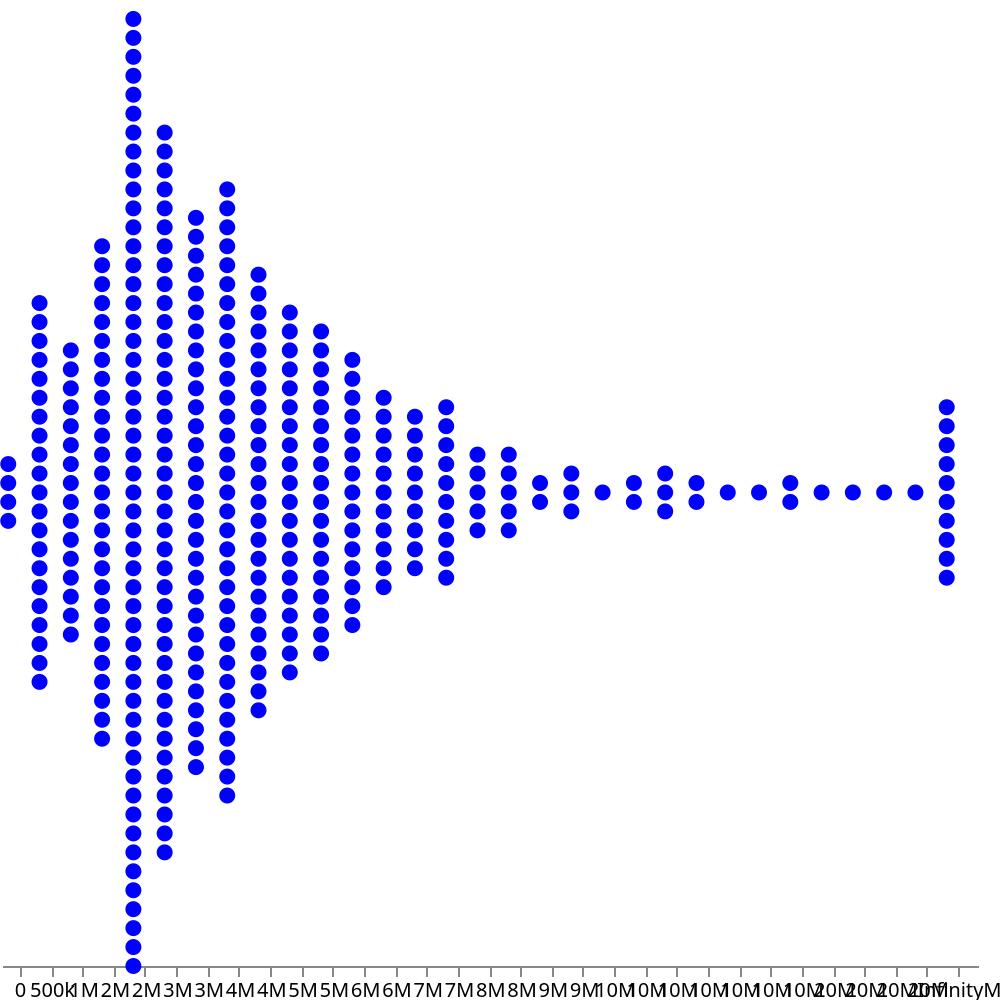 {
  "$schema": "https://vega.github.io/schema/vega/v3.0.json",
  "width": 500,
  "height": 500,
  "autosize": {"type": "fit", "resize": true, "contains": "padding"},
  "data": [
    {
      "name": "source",
      "values": [
        {
          "value": 50872319,
          "label": "GARE DU NORD",
          "rank": 1
        },
        {
          "value": 47738502,
          "label": "GARE DU NORD-RER",
          "rank": 1
        },
        {
          "value": 37192652,
          "label": "GARE DE LYON-RER",
          "rank": 2
        },
        {
          "value": 45879586,
          "label": "SAINT-LAZARE",
          "rank": 2
        },
        {
          "value": 36352115,
          "label": "GARE DE LYON",
          "rank": 3
        },
        {
          "value": 31115228,
          "label": "LA DEFENSE-RER",
          "rank": 3
        },
        {
          "value": 30359225,
          "label": "MONTPARNASSE-BIENVENUE",
          "rank": 4
        },
        {
          "value": 26356131,
          "label": "CHATELET-LES HALLES-RER",
          "rank": 4
        },
        {
          "value": 22934672,
          "label": "NANTERRE-PREFECTURE",
          "rank": 5
        },
        {
          "value": 20373189,
          "label": "GARE DE L'EST",
          "rank": 5
        },
        {
          "value": 18340798,
          "label": "REPUBLIQUE",
          "rank": 6
        },
        {
          "value": 12969924,
          "label": "VAL DE FONTENAY",
          "rank": 6
        },
        {
          "value": 8989578,
          "label": "MASSY-PALAISEAU",
          "rank": 7
        },
        {
          "value": 17491541,
          "label": "BIBLIOTHEQUE",
          "rank": 7
        },
        {
          "value": 8404924,
          "label": "CHARLES DE GAULLE-ETOILE-RER",
          "rank": 8
        },
        {
          "value": 16128080,
          "label": "LES HALLES",
          "rank": 8
        },
        {
          "value": 15031139,
          "label": "LA DEFENSE",
          "rank": 9
        },
        {
          "value": 7862183,
          "label": "NOISY-LE-GRAND-MONT D'EST",
          "rank": 9
        },
        {
          "value": 7355560,
          "label": "SAINT-MICHEL-NOTRE-DAME",
          "rank": 10
        },
        {
          "value": 13466536,
          "label": "CHATELET",
          "rank": 10
        },
        {
          "value": 13225099,
          "label": "BASTILLE",
          "rank": 11
        },
        {
          "value": 6911244,
          "label": "CITE UNIVERSITAIRE",
          "rank": 11
        },
        {
          "value": 11764439,
          "label": "HOTEL DE VILLE",
          "rank": 12
        },
        {
          "value": 6718268,
          "label": "VINCENNES",
          "rank": 12
        },
        {
          "value": 11462253,
          "label": "PLACE D'ITALIE",
          "rank": 13
        },
        {
          "value": 6407808,
          "label": "ANTONY",
          "rank": 13
        },
        {
          "value": 6183873,
          "label": "RUEIL-MALMAISON",
          "rank": 14
        },
        {
          "value": 11402348,
          "label": "BELLEVILLE",
          "rank": 14
        },
        {
          "value": 10981914,
          "label": "OPERA",
          "rank": 15
        },
        {
          "value": 5755055,
          "label": "AUBER",
          "rank": 15
        },
        {
          "value": 10899310,
          "label": "FRANKLIN D. ROOSEVELT",
          "rank": 16
        },
        {
          "value": 5499946,
          "label": "LUXEMBOURG",
          "rank": 16
        },
        {
          "value": 10856026,
          "label": "BARBES-ROCHECHOUART",
          "rank": 17
        },
        {
          "value": 5390454,
          "label": "NEUILLY-PLAISANCE",
          "rank": 17
        },
        {
          "value": 10317385,
          "label": "ESPLANADE DE LA DEFENSE",
          "rank": 18
        },
        {
          "value": 5157016,
          "label": "MARNE-LA-VALLEE-CHESSY",
          "rank": 18
        },
        {
          "value": 5000661,
          "label": "DENFERT-ROCHEREAU-RER",
          "rank": 19
        },
        {
          "value": 10145616,
          "label": "STRASBOURG-SAINT-DENIS",
          "rank": 19
        },
        {
          "value": 9621986,
          "label": "PALAIS-ROYAL",
          "rank": 20
        },
        {
          "value": 4868790,
          "label": "NOISY-CHAMPS",
          "rank": 20
        },
        {
          "value": 9438016,
          "label": "GARE D'AUSTERLITZ",
          "rank": 21
        },
        {
          "value": 4501642,
          "label": "NANTERRE-UNIVERSITE",
          "rank": 21
        },
        {
          "value": 4462976,
          "label": "BOURG-LA-REINE",
          "rank": 22
        },
        {
          "value": 9083545,
          "label": "PORTE MAILLOT",
          "rank": 22
        },
        {
          "value": 9024733,
          "label": "PLACE CLICHY",
          "rank": 23
        },
        {
          "value": 4454977,
          "label": "SAINT-GERMAIN-EN-LAYE",
          "rank": 23
        },
        {
          "value": 8792715,
          "label": "NATION",
          "rank": 24
        },
        {
          "value": 4171797,
          "label": "NATION-RER",
          "rank": 24
        },
        {
          "value": 8432306,
          "label": "PORTE DE CLIGNANCOURT",
          "rank": 25
        },
        {
          "value": 4141694,
          "label": "TORCY",
          "rank": 25
        },
        {
          "value": 8381433,
          "label": "CHARLES DE GAULLE-ETOILE",
          "rank": 26
        },
        {
          "value": 4094800,
          "label": "VAL D'EUROPE",
          "rank": 26
        },
        {
          "value": 8351649,
          "label": "TROCADERO",
          "rank": 27
        },
        {
          "value": 3823443,
          "label": "JOINVILLE-LE-PONT",
          "rank": 27
        },
        {
          "value": 3609052,
          "label": "NANTERRE-VILLE",
          "rank": 28
        },
        {
          "value": 8000496,
          "label": "LA MOTTE-PICQUET-GRENELLE",
          "rank": 28
        },
        {
          "value": 3564563,
          "label": "SAINT-MAUR-CRETEIL",
          "rank": 29
        },
        {
          "value": 7963672,
          "label": "MARCADET-POISSONNIERS",
          "rank": 29
        },
        {
          "value": 3552088,
          "label": "LAPLACE",
          "rank": 30
        },
        {
          "value": 7932555,
          "label": "BIR-HAKEIM",
          "rank": 30
        },
        {
          "value": 7737626,
          "label": "BOBIGNY-PABLO PICASSO",
          "rank": 31
        },
        {
          "value": 3461601,
          "label": "CHAMPIGNY",
          "rank": 31
        },
        {
          "value": 3384237,
          "label": "PORT ROYAL",
          "rank": 32
        },
        {
          "value": 7562865,
          "label": "SAINT-MICHEL",
          "rank": 32
        },
        {
          "value": 7381123,
          "label": "AUBERVILLIERS-PANTIN-QUATRE CHEMINS",
          "rank": 33
        },
        {
          "value": 3343757,
          "label": "ARCUEIL-CACHAN",
          "rank": 33
        },
        {
          "value": 7356084,
          "label": "HAVRE-CAUMARTIN",
          "rank": 34
        },
        {
          "value": 3158806,
          "label": "LA CROIX DE BERNY",
          "rank": 34
        },
        {
          "value": 7335865,
          "label": "MAIRIE DE MONTREUIL",
          "rank": 35
        },
        {
          "value": 2987714,
          "label": "BUSSY-SAINT-GEORGES",
          "rank": 35
        },
        {
          "value": 7274236,
          "label": "CHATILLON-MONTROUGE",
          "rank": 36
        },
        {
          "value": 2704755,
          "label": "NOGENT-SUR-MARNE",
          "rank": 36
        },
        {
          "value": 2681812,
          "label": "NOISIEL",
          "rank": 37
        },
        {
          "value": 7103304,
          "label": "OLYMPIADES",
          "rank": 37
        },
        {
          "value": 7095196,
          "label": "GAMBETTA",
          "rank": 38
        },
        {
          "value": 2554932,
          "label": "FONTENAY-SOUS-BOIS",
          "rank": 38
        },
        {
          "value": 2482050,
          "label": "BOISSY-SAINT-LEGER",
          "rank": 39
        },
        {
          "value": 7089241,
          "label": "MAIRIE DE CLICHY",
          "rank": 39
        },
        {
          "value": 7063687,
          "label": "STALINGRAD",
          "rank": 40
        },
        {
          "value": 2431429,
          "label": "ORSAY-VILLE",
          "rank": 40
        },
        {
          "value": 2298313,
          "label": "SUCY-BONNEUIL",
          "rank": 41
        },
        {
          "value": 7058223,
          "label": "PORTE DE VINCENNES",
          "rank": 41
        },
        {
          "value": 6992609,
          "label": "MADELEINE",
          "rank": 42
        },
        {
          "value": 2209283,
          "label": "CHATOU-CROISSY",
          "rank": 42
        },
        {
          "value": 2198203,
          "label": "BAGNEUX",
          "rank": 43
        },
        {
          "value": 6945565,
          "label": "CHAUSSEE D'ANTIN-LA FAYETTE",
          "rank": 43
        },
        {
          "value": 6889717,
          "label": "GRANDS BOULEVARDS",
          "rank": 44
        },
        {
          "value": 2165738,
          "label": "GENTILLY",
          "rank": 44
        },
        {
          "value": 2151853,
          "label": "BRY-SUR-MARNE",
          "rank": 45
        },
        {
          "value": 6865612,
          "label": "VILLEJUIF-LOUIS ARAGON",
          "rank": 45
        },
        {
          "value": 6815851,
          "label": "PONT DE NEUILLY",
          "rank": 46
        },
        {
          "value": 2125885,
          "label": "LE PARC DE SAINT-MAUR",
          "rank": 46
        },
        {
          "value": 2122393,
          "label": "LE VESINET-LE PECQ",
          "rank": 47
        },
        {
          "value": 6643601,
          "label": "PORTE D'ORLEANS",
          "rank": 47
        },
        {
          "value": 2007606,
          "label": "ROBINSON",
          "rank": 48
        },
        {
          "value": 6630341,
          "label": "LA CHAPELLE",
          "rank": 48
        },
        {
          "value": 6290697,
          "label": "INVALIDES",
          "rank": 49
        },
        {
          "value": 1860491,
          "label": "LA VARENNE-CHENNEVIERES",
          "rank": 49
        },
        {
          "value": 6175537,
          "label": "CRIMEE",
          "rank": 50
        },
        {
          "value": 1806210,
          "label": "LES BACONNETS",
          "rank": 50
        },
        {
          "value": 6164559,
          "label": "MAIRIE DE MONTROUGE",
          "rank": 51
        },
        {
          "value": 1600341,
          "label": "LOGNES",
          "rank": 51
        },
        {
          "value": 6158849,
          "label": "SAINT-PAUL",
          "rank": 52
        },
        {
          "value": 1248923,
          "label": "LE VESINET-CENTRE",
          "rank": 52
        },
        {
          "value": 6133119,
          "label": "JAURES",
          "rank": 53
        },
        {
          "value": 1115170,
          "label": "FONTENAY-AUX-ROSES",
          "rank": 53
        },
        {
          "value": 6099638,
          "label": "SAINT-MANDE-TOURELLE",
          "rank": 54
        },
        {
          "value": 1028405,
          "label": "PALAISEAU",
          "rank": 54
        },
        {
          "value": 6080322,
          "label": "PORTE DE VERSAILLES",
          "rank": 55
        },
        {
          "value": 974338,
          "label": "SAINT-REMY-LES-CHEVREUSE",
          "rank": 55
        },
        {
          "value": 6063343,
          "label": "VILLIERS",
          "rank": 56
        },
        {
          "value": 923888,
          "label": "LE GUICHET",
          "rank": 56
        },
        {
          "value": 6013067,
          "label": "LA COURNEUVE-8 MAI 1945",
          "rank": 57
        },
        {
          "value": 923579,
          "label": "PALAISEAU-VILLEBON",
          "rank": 57
        },
        {
          "value": 5896554,
          "label": "ODEON",
          "rank": 58
        },
        {
          "value": 816797,
          "label": "LOZERE",
          "rank": 58
        },
        {
          "value": 766786,
          "label": "GIF-SUR-YVETTE",
          "rank": 59
        },
        {
          "value": 5895561,
          "label": "MIROMESNIL",
          "rank": 59
        },
        {
          "value": 5891713,
          "label": "GEORGE V",
          "rank": 60
        },
        {
          "value": 714901,
          "label": "BURES-SUR-YVETTE",
          "rank": 60
        },
        {
          "value": 5890665,
          "label": "ANVERS",
          "rank": 61
        },
        {
          "value": 708085,
          "label": "FONTAINE-MICHALON",
          "rank": 61
        },
        {
          "value": 5884810,
          "label": "GALLIENI",
          "rank": 62
        },
        {
          "value": 706968,
          "label": "SCEAUX",
          "rank": 62
        },
        {
          "value": 5879264,
          "label": "MARCEL SEMBAT",
          "rank": 63
        },
        {
          "value": 611015,
          "label": "MASSY-VERRIERES",
          "rank": 63
        },
        {
          "value": 5859214,
          "label": "COUR SAINT-EMILION",
          "rank": 64
        },
        {
          "value": 610753,
          "label": "COURCELLE-SUR-YVETTE",
          "rank": 64
        },
        {
          "value": 585494,
          "label": "PARC DE SCEAUX",
          "rank": 65
        },
        {
          "value": 5847907,
          "label": "CONCORDE",
          "rank": 65
        },
        {
          "value": 5765809,
          "label": "REUILLY-DIDEROT",
          "rank": 66
        },
        {
          "value": 451954,
          "label": "LA HACQUINIERE",
          "rank": 66
        },
        {
          "value": 5740806,
          "label": "LES SABLONS",
          "rank": 67
        },
        {
          "value": 5589061,
          "label": "PIGALLE",
          "rank": 68
        },
        {
          "value": 5581700,
          "label": "CHATEAU DE VINCENNES",
          "rank": 69
        },
        {
          "value": 5544847,
          "label": "BERCY",
          "rank": 70
        },
        {
          "value": 5533112,
          "label": "CONVENTION",
          "rank": 71
        },
        {
          "value": 5317006,
          "label": "REAUMUR-SEBASTOPOL",
          "rank": 72
        },
        {
          "value": 5316753,
          "label": "DAUMESNIL",
          "rank": 73
        },
        {
          "value": 5311324,
          "label": "PORTE DE SAINT-CLOUD",
          "rank": 74
        },
        {
          "value": 5245603,
          "label": "GABRIEL PERI",
          "rank": 75
        },
        {
          "value": 5215902,
          "label": "CROIX DE CHAVAUX",
          "rank": 76
        },
        {
          "value": 5207485,
          "label": "ALESIA",
          "rank": 77
        },
        {
          "value": 5178469,
          "label": "SEVRES-BABYLONE",
          "rank": 78
        },
        {
          "value": 5157761,
          "label": "RICHELIEU-DROUOT",
          "rank": 79
        },
        {
          "value": 5126473,
          "label": "PORTE DE PANTIN",
          "rank": 80
        },
        {
          "value": 5085421,
          "label": "HOCHE",
          "rank": 81
        },
        {
          "value": 5080418,
          "label": "CRETEIL-PREFECTURE",
          "rank": 82
        },
        {
          "value": 5070872,
          "label": "PYRAMIDES",
          "rank": 83
        },
        {
          "value": 5036297,
          "label": "VOLTAIRE",
          "rank": 84
        },
        {
          "value": 5025588,
          "label": "PONT DE LEVALLOIS-BECON",
          "rank": 85
        },
        {
          "value": 4994071,
          "label": "BALARD",
          "rank": 86
        },
        {
          "value": 4980193,
          "label": "PONT DE SEVRES",
          "rank": 87
        },
        {
          "value": 4966081,
          "label": "GLACIERE",
          "rank": 88
        },
        {
          "value": 4944020,
          "label": "PASTEUR",
          "rank": 89
        },
        {
          "value": 4923871,
          "label": "CHARLES MICHELS",
          "rank": 90
        },
        {
          "value": 4903776,
          "label": "PLAISANCE",
          "rank": 91
        },
        {
          "value": 4875315,
          "label": "SAINT-DENIS-UNIVERSITE",
          "rank": 92
        },
        {
          "value": 4857996,
          "label": "BASILIQUE DE SAINT-DENIS",
          "rank": 93
        },
        {
          "value": 4808099,
          "label": "PERE LACHAISE",
          "rank": 94
        },
        {
          "value": 4786149,
          "label": "BONNE NOUVELLE",
          "rank": 95
        },
        {
          "value": 4706560,
          "label": "COLONEL FABIEN",
          "rank": 96
        },
        {
          "value": 4701323,
          "label": "DENFERT-ROCHEREAU",
          "rank": 97
        },
        {
          "value": 4656048,
          "label": "MAIRIE DES LILAS",
          "rank": 98
        },
        {
          "value": 4647724,
          "label": "PORTE DE MONTREUIL",
          "rank": 99
        },
        {
          "value": 4619691,
          "label": "PORTE DE VANVES",
          "rank": 100
        },
        {
          "value": 4587665,
          "label": "GUY MOQUET",
          "rank": 101
        },
        {
          "value": 4551649,
          "label": "ROBESPIERRE",
          "rank": 102
        },
        {
          "value": 4547754,
          "label": "PEREIRE",
          "rank": 103
        },
        {
          "value": 4348973,
          "label": "MENILMONTANT",
          "rank": 104
        },
        {
          "value": 4344027,
          "label": "JULES JOFFRIN",
          "rank": 105
        },
        {
          "value": 4315153,
          "label": "ECOLE MILITAIRE",
          "rank": 106
        },
        {
          "value": 4311908,
          "label": "LAUMIERE",
          "rank": 107
        },
        {
          "value": 4307422,
          "label": "LE KREMLIN-BICETRE",
          "rank": 108
        },
        {
          "value": 4305206,
          "label": "PORTE DE BAGNOLET",
          "rank": 109
        },
        {
          "value": 4300906,
          "label": "CHAMPS-ELYSEES-CLEMENCEAU",
          "rank": 110
        },
        {
          "value": 4282997,
          "label": "JUSSIEU",
          "rank": 111
        },
        {
          "value": 4279661,
          "label": "MAIRIE D'ISSY",
          "rank": 112
        },
        {
          "value": 4195883,
          "label": "SAINT-GERMAIN DES PRES",
          "rank": 113
        },
        {
          "value": 4192585,
          "label": "OBERKAMPF",
          "rank": 114
        },
        {
          "value": 4179663,
          "label": "SAINT-DENIS-PORTE DE PARIS",
          "rank": 115
        },
        {
          "value": 4145014,
          "label": "PORTE DE CLICHY",
          "rank": 116
        },
        {
          "value": 4143606,
          "label": "MAIRIE DE SAINT-OUEN",
          "rank": 117
        },
        {
          "value": 4139059,
          "label": "RAMBUTEAU",
          "rank": 118
        },
        {
          "value": 4103831,
          "label": "LES COURTILLES",
          "rank": 119
        },
        {
          "value": 4070093,
          "label": "ALMA-MARCEAU",
          "rank": 120
        },
        {
          "value": 4020524,
          "label": "CHARONNE",
          "rank": 121
        },
        {
          "value": 4010100,
          "label": "CHATEAU D'EAU",
          "rank": 122
        },
        {
          "value": 3985487,
          "label": "OURCQ",
          "rank": 123
        },
        {
          "value": 3977748,
          "label": "LA MUETTE",
          "rank": 124
        },
        {
          "value": 3928197,
          "label": "FORT D'AUBERVILLIERS",
          "rank": 125
        },
        {
          "value": 3905952,
          "label": "DUPLEIX",
          "rank": 126
        },
        {
          "value": 3899198,
          "label": "ARTS ET METIERS",
          "rank": 127
        },
        {
          "value": 3895615,
          "label": "LEDRU-ROLLIN",
          "rank": 128
        },
        {
          "value": 3835814,
          "label": "PASSY",
          "rank": 129
        },
        {
          "value": 3829404,
          "label": "BLANCHE",
          "rank": 130
        },
        {
          "value": 3803232,
          "label": "PORTE DES LILAS",
          "rank": 131
        },
        {
          "value": 3802054,
          "label": "VICTOR HUGO",
          "rank": 132
        },
        {
          "value": 3794787,
          "label": "ANATOLE FRANCE",
          "rank": 133
        },
        {
          "value": 3769284,
          "label": "EGLISE DE PANTIN",
          "rank": 134
        },
        {
          "value": 3767032,
          "label": "BOULOGNE-JEAN JAURES",
          "rank": 135
        },
        {
          "value": 3725695,
          "label": "PORTE DE SAINT-OUEN",
          "rank": 136
        },
        {
          "value": 3685441,
          "label": "ALEXANDRE DUMAS",
          "rank": 137
        },
        {
          "value": 3667554,
          "label": "MALAKOFF-PLATEAU DE VANVES",
          "rank": 138
        },
        {
          "value": 3661072,
          "label": "PORTE DE LA VILLETTE",
          "rank": 139
        },
        {
          "value": 3648085,
          "label": "VAUGIRARD",
          "rank": 140
        },
        {
          "value": 3645866,
          "label": "MARX DORMOY",
          "rank": 141
        },
        {
          "value": 3616052,
          "label": "TERNES",
          "rank": 142
        },
        {
          "value": 3598231,
          "label": "CRETEIL-UNIVERSITE",
          "rank": 143
        },
        {
          "value": 3577070,
          "label": "LOUISE MICHEL",
          "rank": 144
        },
        {
          "value": 3575805,
          "label": "SENTIER",
          "rank": 145
        },
        {
          "value": 3550425,
          "label": "CHEVALERET",
          "rank": 146
        },
        {
          "value": 3528982,
          "label": "POISSONNIERE",
          "rank": 147
        },
        {
          "value": 3520605,
          "label": "LES GOBELINS",
          "rank": 148
        },
        {
          "value": 3519746,
          "label": "CENSIER-DAUBENTON",
          "rank": 149
        },
        {
          "value": 3512664,
          "label": "PORTE DE CHAMPERRET",
          "rank": 150
        },
        {
          "value": 3509866,
          "label": "DUROC",
          "rank": 151
        },
        {
          "value": 3486870,
          "label": "CORENTIN CELTON",
          "rank": 152
        },
        {
          "value": 3415341,
          "label": "GONCOURT",
          "rank": 153
        },
        {
          "value": 3410557,
          "label": "BOURSE",
          "rank": 154
        },
        {
          "value": 3383369,
          "label": "BROCHANT",
          "rank": 155
        },
        {
          "value": 3367371,
          "label": "ECOLE VETERINAIRE DE MAISONS-ALFORT",
          "rank": 156
        },
        {
          "value": 3363265,
          "label": "TOLBIAC",
          "rank": 157
        },
        {
          "value": 3356879,
          "label": "JOURDAIN",
          "rank": 158
        },
        {
          "value": 3346731,
          "label": "GARIBALDI",
          "rank": 159
        },
        {
          "value": 3335906,
          "label": "PYRENEES",
          "rank": 160
        },
        {
          "value": 3289639,
          "label": "CADET",
          "rank": 161
        },
        {
          "value": 3281669,
          "label": "SAINT-PLACIDE",
          "rank": 162
        },
        {
          "value": 3202618,
          "label": "BOULOGNE-PONT DE SAINT-CLOUD",
          "rank": 163
        },
        {
          "value": 3201707,
          "label": "PARMENTIER",
          "rank": 164
        },
        {
          "value": 3172612,
          "label": "BOUCICAUT",
          "rank": 165
        },
        {
          "value": 3151413,
          "label": "PERNETY",
          "rank": 166
        },
        {
          "value": 3140382,
          "label": "CAMBRONNE",
          "rank": 167
        },
        {
          "value": 3134776,
          "label": "FAIDHERBE-CHALIGNY",
          "rank": 168
        },
        {
          "value": 3131944,
          "label": "ETIENNE MARCEL",
          "rank": 169
        },
        {
          "value": 3105469,
          "label": "BILLANCOURT",
          "rank": 170
        },
        {
          "value": 3102623,
          "label": "MAIRIE D'IVRY",
          "rank": 171
        },
        {
          "value": 3094974,
          "label": "BERAULT",
          "rank": 172
        },
        {
          "value": 3094950,
          "label": "PORTE DE CHOISY",
          "rank": 173
        },
        {
          "value": 3082105,
          "label": "RUE DE LA POMPE",
          "rank": 174
        },
        {
          "value": 3078947,
          "label": "PLACE DES FETES",
          "rank": 175
        },
        {
          "value": 3021317,
          "label": "SIMPLON",
          "rank": 176
        },
        {
          "value": 3009210,
          "label": "GAITE",
          "rank": 177
        },
        {
          "value": 2979524,
          "label": "CHARENTON-ECOLES",
          "rank": 178
        },
        {
          "value": 2975436,
          "label": "ARGENTINE",
          "rank": 179
        },
        {
          "value": 2971998,
          "label": "PLACE MONGE",
          "rank": 180
        },
        {
          "value": 2965420,
          "label": "COURONNES",
          "rank": 181
        },
        {
          "value": 2946177,
          "label": "LAMARCK-CAULAINCOURT",
          "rank": 182
        },
        {
          "value": 2885201,
          "label": "COMMERCE",
          "rank": 183
        },
        {
          "value": 2879755,
          "label": "PORTE DAUPHINE",
          "rank": 184
        },
        {
          "value": 2872445,
          "label": "SAINT-AUGUSTIN",
          "rank": 185
        },
        {
          "value": 2870252,
          "label": "ROME",
          "rank": 186
        },
        {
          "value": 2863984,
          "label": "SAINT-MAUR",
          "rank": 187
        },
        {
          "value": 2853699,
          "label": "PORTE DE LA CHAPELLE",
          "rank": 188
        },
        {
          "value": 2850830,
          "label": "FUNICULAIRE",
          "rank": 189
        },
        {
          "value": 2833439,
          "label": "CORENTIN CARIOU",
          "rank": 190
        },
        {
          "value": 2820580,
          "label": "SAINT-AMBROISE",
          "rank": 191
        },
        {
          "value": 2817908,
          "label": "LA FOURCHE",
          "rank": 192
        },
        {
          "value": 2794182,
          "label": "NOTRE-DAME-DE-LORETTE",
          "rank": 193
        },
        {
          "value": 2782782,
          "label": "SAINT-PHILIPPE-DU-ROULE",
          "rank": 194
        },
        {
          "value": 2769540,
          "label": "MARAICHERS",
          "rank": 195
        },
        {
          "value": 2760380,
          "label": "PORTE DOREE",
          "rank": 196
        },
        {
          "value": 2745396,
          "label": "JAVEL-ANDRE CITROEN",
          "rank": 197
        },
        {
          "value": 2729376,
          "label": "CRETEIL-POINTE DU LAC",
          "rank": 198
        },
        {
          "value": 2694704,
          "label": "DUGOMMIER",
          "rank": 199
        },
        {
          "value": 2672036,
          "label": "FRONT POPULAIRE",
          "rank": 200
        },
        {
          "value": 2669794,
          "label": "CARREFOUR PLEYEL",
          "rank": 201
        },
        {
          "value": 2664077,
          "label": "CHATEAU ROUGE",
          "rank": 202
        },
        {
          "value": 2663534,
          "label": "COURCELLES",
          "rank": 203
        },
        {
          "value": 2641580,
          "label": "NATIONALE",
          "rank": 204
        },
        {
          "value": 2626600,
          "label": "MALESHERBES",
          "rank": 205
        },
        {
          "value": 2622025,
          "label": "TUILERIES",
          "rank": 206
        },
        {
          "value": 2579124,
          "label": "BOBIGNY-PANTIN-RAYMOND QUENEAU",
          "rank": 207
        },
        {
          "value": 2574219,
          "label": "LIBERTE",
          "rank": 208
        },
        {
          "value": 2569940,
          "label": "JACQUES BONSERGENT",
          "rank": 209
        },
        {
          "value": 2561884,
          "label": "RUE DES BOULETS",
          "rank": 210
        },
        {
          "value": 2544008,
          "label": "QUAI DE LA GARE",
          "rank": 211
        },
        {
          "value": 2529256,
          "label": "VILLEJUIF-LEO LAGRANGE",
          "rank": 212
        },
        {
          "value": 2495811,
          "label": "CORVISART",
          "rank": 213
        },
        {
          "value": 2475539,
          "label": "WAGRAM",
          "rank": 214
        },
        {
          "value": 2432844,
          "label": "SAINT-SULPICE",
          "rank": 215
        },
        {
          "value": 2430271,
          "label": "IENA",
          "rank": 216
        },
        {
          "value": 2423494,
          "label": "LOURMEL",
          "rank": 217
        },
        {
          "value": 2419456,
          "label": "LOUIS BLANC",
          "rank": 218
        },
        {
          "value": 2405459,
          "label": "VOLONTAIRES",
          "rank": 219
        },
        {
          "value": 2391609,
          "label": "RIQUET",
          "rank": 220
        },
        {
          "value": 2388835,
          "label": "CRETEIL-L'ECHAT",
          "rank": 221
        },
        {
          "value": 2380218,
          "label": "RANELAGH",
          "rank": 222
        },
        {
          "value": 2366043,
          "label": "LOUVRE",
          "rank": 223
        },
        {
          "value": 2342747,
          "label": "TELEGRAPHE",
          "rank": 224
        },
        {
          "value": 2341763,
          "label": "SEVRES-LECOURBE",
          "rank": 225
        },
        {
          "value": 2323166,
          "label": "LES AGNETTES",
          "rank": 226
        },
        {
          "value": 2316136,
          "label": "PORTE D'ITALIE",
          "rank": 227
        },
        {
          "value": 2314720,
          "label": "RUE DU BAC",
          "rank": 228
        },
        {
          "value": 2304258,
          "label": "LE PELETIER",
          "rank": 229
        },
        {
          "value": 2297351,
          "label": "VILLEJUIF-PAUL VAILLANT-COUTURIER",
          "rank": 230
        },
        {
          "value": 2279221,
          "label": "VAVIN",
          "rank": 231
        },
        {
          "value": 2276012,
          "label": "ABBESSES",
          "rank": 232
        },
        {
          "value": 2260458,
          "label": "SAINT-MARCEL",
          "rank": 233
        },
        {
          "value": 2260212,
          "label": "MAUBERT-MUTUALITE",
          "rank": 234
        },
        {
          "value": 2255703,
          "label": "CLUNY LA SORBONNE",
          "rank": 235
        },
        {
          "value": 2243672,
          "label": "SOLFERINO",
          "rank": 236
        },
        {
          "value": 2226802,
          "label": "TRINITE-D'ESTIENNE D'ORVES",
          "rank": 237
        },
        {
          "value": 2223888,
          "label": "BEL AIR",
          "rank": 238
        },
        {
          "value": 2196535,
          "label": "MAISONS-ALFORT-LES JUILLIOTTES",
          "rank": 239
        },
        {
          "value": 2187883,
          "label": "SAINT-JACQUES",
          "rank": 240
        },
        {
          "value": 2178463,
          "label": "EDGAR QUINET",
          "rank": 241
        },
        {
          "value": 2151353,
          "label": "PORTE DE CHARENTON",
          "rank": 242
        },
        {
          "value": 2139259,
          "label": "BREGUET-SABIN",
          "rank": 243
        },
        {
          "value": 2110789,
          "label": "LA TOUR-MAUBOURG",
          "rank": 244
        },
        {
          "value": 2109969,
          "label": "CITE",
          "rank": 245
        },
        {
          "value": 2096180,
          "label": "MICHEL-ANGE-AUTEUIL",
          "rank": 246
        },
        {
          "value": 2093279,
          "label": "MICHEL-ANGE-MOLITOR",
          "rank": 247
        },
        {
          "value": 2085927,
          "label": "MAISON BLANCHE",
          "rank": 248
        },
        {
          "value": 2074698,
          "label": "NOTRE-DAME-DES-CHAMPS",
          "rank": 249
        },
        {
          "value": 2070907,
          "label": "BOISSIERE",
          "rank": 250
        },
        {
          "value": 2044451,
          "label": "EXELMANS",
          "rank": 251
        },
        {
          "value": 2037263,
          "label": "JASMIN",
          "rank": 252
        },
        {
          "value": 2006980,
          "label": "MICHEL BIZOT",
          "rank": 253
        },
        {
          "value": 1963737,
          "label": "BUZENVAL",
          "rank": 254
        },
        {
          "value": 1929562,
          "label": "QUATRE-SEPTEMBRE",
          "rank": 255
        },
        {
          "value": 1929011,
          "label": "PORTE D'IVRY",
          "rank": 256
        },
        {
          "value": 1925980,
          "label": "AVRON",
          "rank": 257
        },
        {
          "value": 1906906,
          "label": "RICHARD LENOIR",
          "rank": 258
        },
        {
          "value": 1871202,
          "label": "MALAKOFF-RUE ETIENNE DOLET",
          "rank": 259
        },
        {
          "value": 1831297,
          "label": "MAISONS-ALFORT-STADE",
          "rank": 260
        },
        {
          "value": 1814488,
          "label": "FELIX FAURE",
          "rank": 261
        },
        {
          "value": 1812544,
          "label": "PHILIPPE AUGUSTE",
          "rank": 262
        },
        {
          "value": 1773665,
          "label": "RASPAIL",
          "rank": 263
        },
        {
          "value": 1755560,
          "label": "MONTGALLET",
          "rank": 264
        },
        {
          "value": 1738843,
          "label": "MABILLON",
          "rank": 265
        },
        {
          "value": 1725103,
          "label": "SAINT-FRANCOIS-XAVIER",
          "rank": 266
        },
        {
          "value": 1710231,
          "label": "FILLES DU CALVAIRE",
          "rank": 267
        },
        {
          "value": 1690807,
          "label": "LIEGE",
          "rank": 268
        },
        {
          "value": 1688254,
          "label": "SAINT-SEBASTIEN-FROISSART",
          "rank": 269
        },
        {
          "value": 1679432,
          "label": "CHATEAU-LANDON",
          "rank": 270
        },
        {
          "value": 1642759,
          "label": "CARDINAL LEMOINE",
          "rank": 271
        },
        {
          "value": 1608558,
          "label": "MONCEAU",
          "rank": 272
        },
        {
          "value": 1597696,
          "label": "SEGUR",
          "rank": 273
        },
        {
          "value": 1558885,
          "label": "PONT MARIE",
          "rank": 274
        },
        {
          "value": 1523465,
          "label": "PIERRE CURIE",
          "rank": 275
        },
        {
          "value": 1513782,
          "label": "SULLY-MORLAND",
          "rank": 276
        },
        {
          "value": 1501598,
          "label": "EUROPE",
          "rank": 277
        },
        {
          "value": 1466777,
          "label": "AVENUE EMILE ZOLA",
          "rank": 278
        },
        {
          "value": 1466310,
          "label": "PONT NEUF",
          "rank": 279
        },
        {
          "value": 1445627,
          "label": "CHEMIN VERT",
          "rank": 280
        },
        {
          "value": 1429509,
          "label": "VARENNE",
          "rank": 281
        },
        {
          "value": 1366605,
          "label": "MIRABEAU",
          "rank": 282
        },
        {
          "value": 1313242,
          "label": "PICPUS",
          "rank": 283
        },
        {
          "value": 1300317,
          "label": "MOUTON-DUVERNET",
          "rank": 284
        },
        {
          "value": 1281234,
          "label": "CAMPO-FORMIO",
          "rank": 285
        },
        {
          "value": 1270793,
          "label": "TEMPLE",
          "rank": 286
        },
        {
          "value": 1249446,
          "label": "KLEBER",
          "rank": 287
        },
        {
          "value": 1239904,
          "label": "QUAI DE LA RAPEE",
          "rank": 288
        },
        {
          "value": 1233216,
          "label": "SAINT-GEORGES",
          "rank": 289
        },
        {
          "value": 1218261,
          "label": "RENNES",
          "rank": 290
        },
        {
          "value": 980057,
          "label": "VANEAU",
          "rank": 291
        },
        {
          "value": 958552,
          "label": "BOTZARIS",
          "rank": 292
        },
        {
          "value": 884202,
          "label": "FALGUIERE",
          "rank": 293
        },
        {
          "value": 742869,
          "label": "SAINT-FARGEAU",
          "rank": 294
        },
        {
          "value": 739282,
          "label": "ASSEMBLEE NATIONALE",
          "rank": 295
        },
        {
          "value": 671787,
          "label": "PORTE D'AUTEUIL",
          "rank": 296
        },
        {
          "value": 642202,
          "label": "CHARDON-LAGACHE",
          "rank": 297
        },
        {
          "value": 618124,
          "label": "DANUBE",
          "rank": 298
        },
        {
          "value": 564032,
          "label": "BOLIVAR",
          "rank": 299
        },
        {
          "value": 521634,
          "label": "BUTTES-CHAUMONT",
          "rank": 300
        },
        {
          "value": 360890,
          "label": "PRE-SAINT-GERVAIS",
          "rank": 301
        },
        {
          "value": 352513,
          "label": "PELLEPORT",
          "rank": 302
        },
        {
          "value": 172812,
          "label": "EGLISE D'AUTEUIL",
          "rank": 303
        }
      ]
    },
    {
      "name": "pack",
      "source": "source",
      "transform": [
        {
          "type": "collect",
          "sort":{ "field":"value" }
        },
        {
          "type": "bin",
          "field":"value",
          "extent":[0, 20000000],
          "maxbins": 50
        },
        {
          "type": "formula",
          "expr": "1",
          "as": "quantity"
        },
        {
          "type": "stack",
          "field": "quantity",
          "groupby": ["bin0"],
          "offset": "center"
        }
      ]
    },
    {
      "name": "table",
      "source": "pack",
      "transform": [
        {
          "type": "aggregate",
          "groupby":["bin0"],
          "fields":["quantity"],
          "ops":["sum"],
          "as":["nb"]
        }
      ]
    }
  ],
  "scales": [
    {
      "name": "xScale",
      "type": "band",
      "domain":{"data": "table", "field":"bin0"},
      "range": "width",
      "padding": 0.2
    },
    {
      "name": "yScale",
      "type": "linear",
      "domain":{"data": "table", "field":"nb"},
      "range":"height"
    }
  ],
  "marks": [
    {
      "type": "symbol",
      "from": {
        "data": "pack"
      },
      "encode": {
        "update":{
          "fill":{"value":"blue"},
          "x":{"scale": "xScale",  "field":"bin0"},
          "y":{"scale": "yScale", "field": "y0"},
          "cursor":{"value": "pointer"}
        },
        "hover":{
          "fill":{"value":"red"}
        }
      }
    }
  ],
  "axes": [
    {
      "scale": "xScale",
      "orient": "bottom",
      "labelBound": true,
      "encode": {
        "labels": {
          "update": {
            "text": {"signal": "format(datum.value, ',.0s')"}
          }
        }
      }
    }
  ],
  "signals": [
  ]
}
